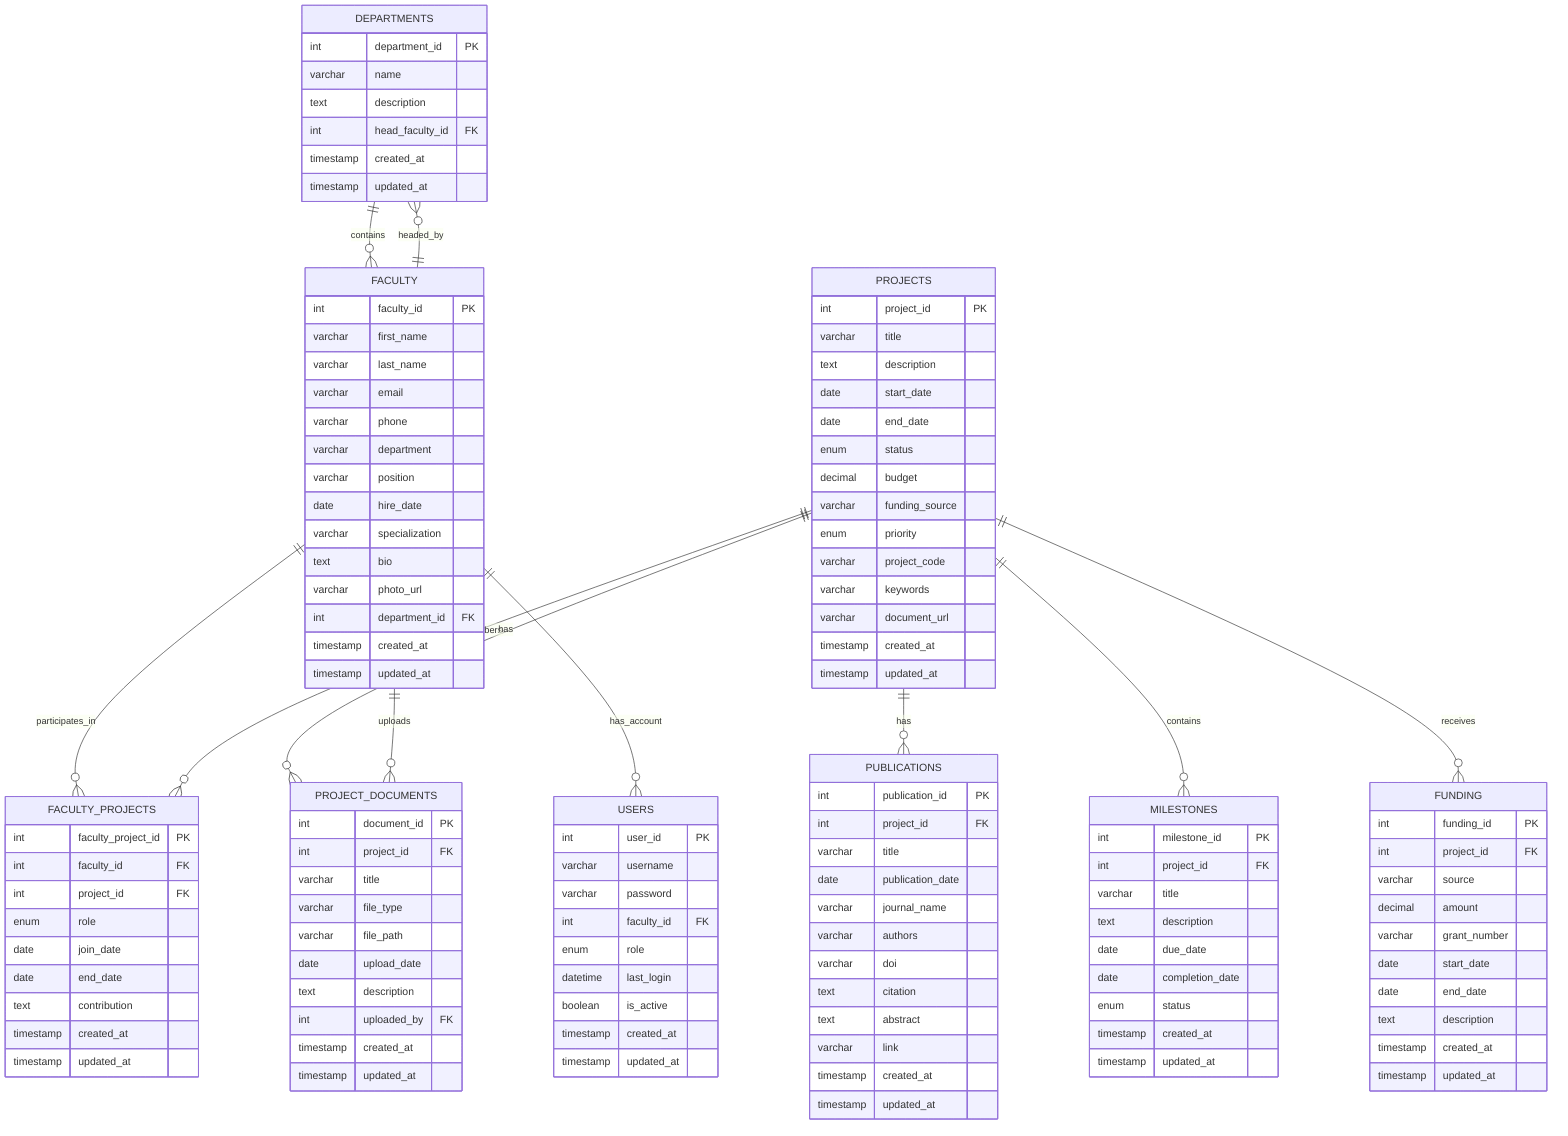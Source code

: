 erDiagram
    FACULTY {
        int faculty_id PK
        varchar first_name
        varchar last_name
        varchar email
        varchar phone
        varchar department
        varchar position
        date hire_date
        varchar specialization
        text bio
        varchar photo_url
        int department_id FK
        timestamp created_at
        timestamp updated_at
    }
    
    DEPARTMENTS {
        int department_id PK
        varchar name
        text description
        int head_faculty_id FK
        timestamp created_at
        timestamp updated_at
    }
    
    PROJECTS {
        int project_id PK
        varchar title
        text description
        date start_date
        date end_date
        enum status
        decimal budget
        varchar funding_source
        enum priority
        varchar project_code
        varchar keywords
        varchar document_url
        timestamp created_at
        timestamp updated_at
    }
    
    FACULTY_PROJECTS {
        int faculty_project_id PK
        int faculty_id FK
        int project_id FK
        enum role
        date join_date
        date end_date
        text contribution
        timestamp created_at
        timestamp updated_at
    }
    
    PUBLICATIONS {
        int publication_id PK
        int project_id FK
        varchar title
        date publication_date
        varchar journal_name
        varchar authors
        varchar doi
        text citation
        text abstract
        varchar link
        timestamp created_at
        timestamp updated_at
    }
    
    MILESTONES {
        int milestone_id PK
        int project_id FK
        varchar title
        text description
        date due_date
        date completion_date
        enum status
        timestamp created_at
        timestamp updated_at
    }
    
    FUNDING {
        int funding_id PK
        int project_id FK
        varchar source
        decimal amount
        varchar grant_number
        date start_date
        date end_date
        text description
        timestamp created_at
        timestamp updated_at
    }
    
    PROJECT_DOCUMENTS {
        int document_id PK
        int project_id FK
        varchar title
        varchar file_type
        varchar file_path
        date upload_date
        text description
        int uploaded_by FK
        timestamp created_at
        timestamp updated_at
    }
    
    USERS {
        int user_id PK
        varchar username
        varchar password
        int faculty_id FK
        enum role
        datetime last_login
        boolean is_active
        timestamp created_at
        timestamp updated_at
    }
    
    FACULTY ||--o{ FACULTY_PROJECTS : participates_in
    PROJECTS ||--o{ FACULTY_PROJECTS : has_members
    PROJECTS ||--o{ PUBLICATIONS : has
    PROJECTS ||--o{ MILESTONES : contains
    PROJECTS ||--o{ FUNDING : receives
    PROJECTS ||--o{ PROJECT_DOCUMENTS : has
    FACULTY ||--o{ PROJECT_DOCUMENTS : uploads
    DEPARTMENTS ||--o{ FACULTY : contains
    FACULTY ||--o{ USERS : has_account
    DEPARTMENTS }o--|| FACULTY : headed_by